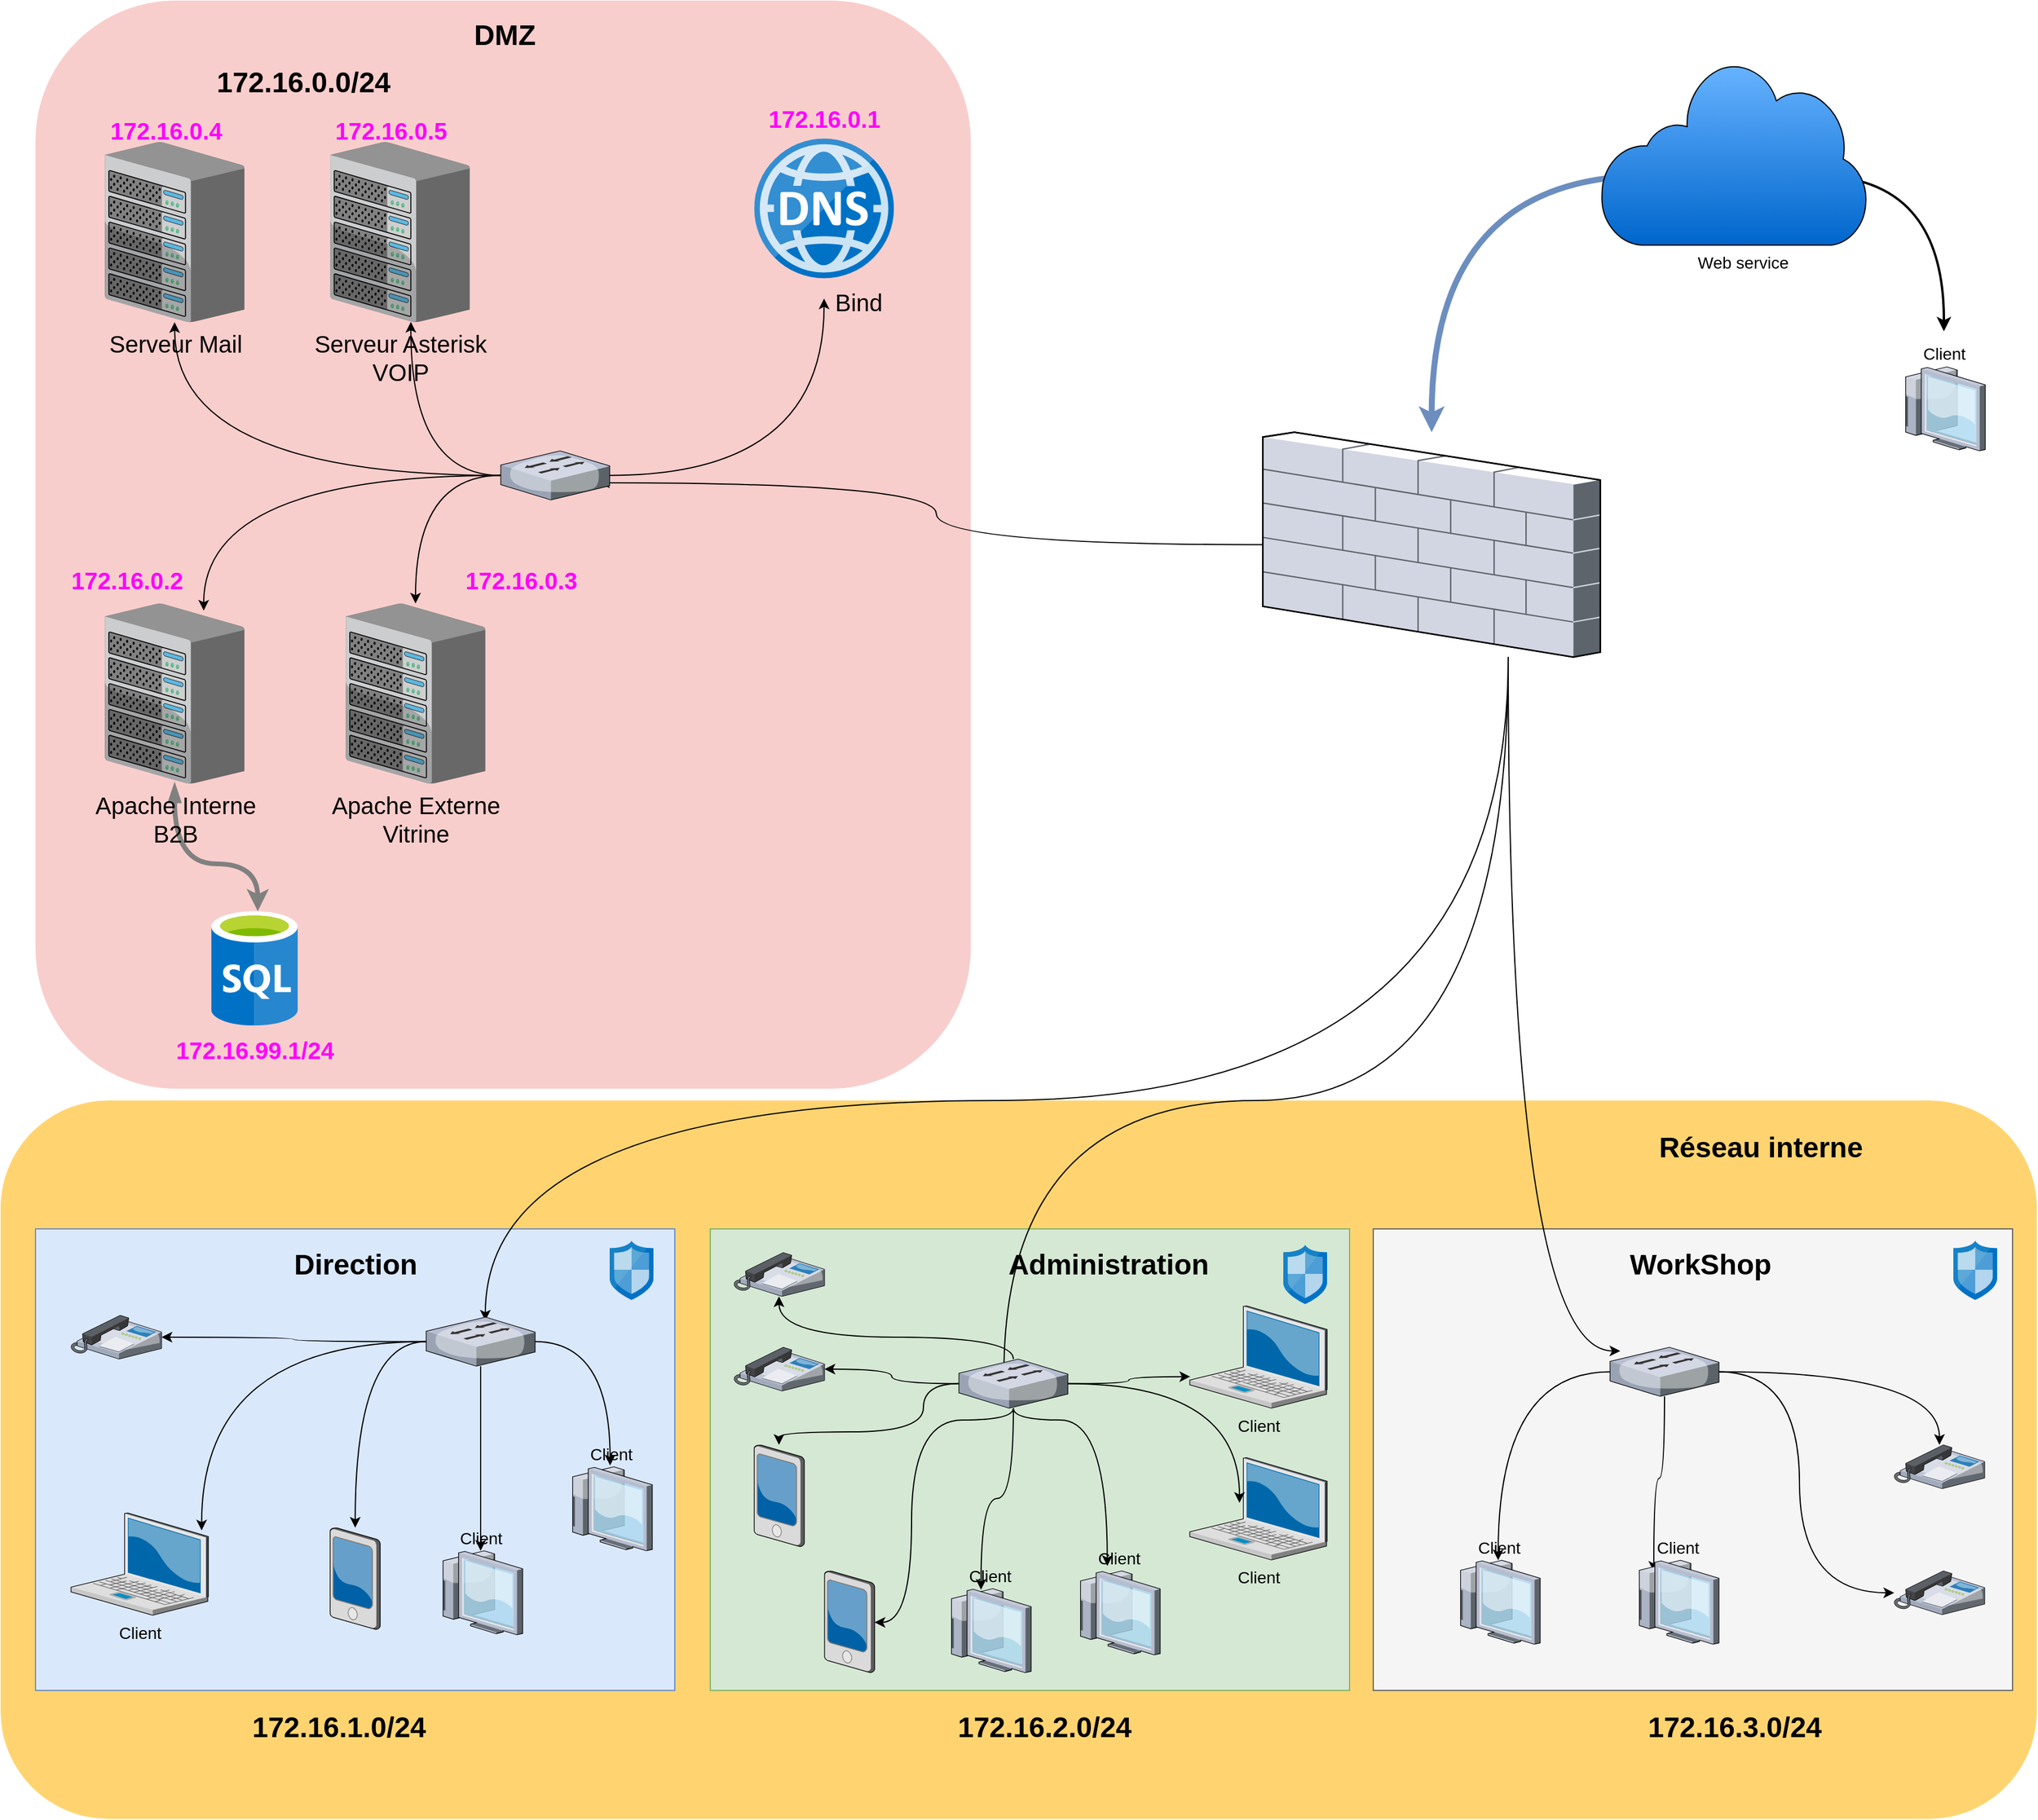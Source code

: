 <mxfile version="12.6.5" type="device"><diagram name="Page-1" id="e3a06f82-3646-2815-327d-82caf3d4e204"><mxGraphModel dx="1106" dy="849" grid="1" gridSize="10" guides="1" tooltips="1" connect="1" arrows="1" fold="1" page="1" pageScale="1.5" pageWidth="1169" pageHeight="826" background="none" math="0" shadow="0"><root><mxCell id="0" style=";html=1;"/><mxCell id="1" style=";html=1;" parent="0"/><mxCell id="6a7d8f32e03d9370-61" value="DMZ&lt;br&gt;" style="whiteSpace=wrap;html=1;fillColor=#f8cecc;fontSize=14;strokeColor=none;verticalAlign=top;noLabel=1;fontColor=none;gradientColor=none;rounded=1;" parent="1" vertex="1"><mxGeometry x="40" y="20.5" width="790" height="919.5" as="geometry"/></mxCell><mxCell id="-P2l_FG2z6qO3UASLtlu-52" style="rounded=0;jumpSize=8;orthogonalLoop=1;jettySize=auto;html=1;entryX=0.527;entryY=0;entryDx=0;entryDy=0;entryPerimeter=0;shadow=0;startArrow=blockThin;startFill=1;strokeWidth=4;fontSize=20;fontColor=none;strokeColor=#808080;edgeStyle=orthogonalEdgeStyle;curved=1;" parent="1" source="-P2l_FG2z6qO3UASLtlu-46" target="6a7d8f32e03d9370-24" edge="1"><mxGeometry relative="1" as="geometry"><Array as="points"><mxPoint x="158" y="750"/><mxPoint x="228" y="750"/></Array></mxGeometry></mxCell><mxCell id="6a7d8f32e03d9370-57" value="Enterprise Networks" style="whiteSpace=wrap;html=1;fillColor=#FFD470;gradientColor=none;fontSize=14;strokeColor=none;verticalAlign=top;noLabel=1;fontColor=none;rounded=1;" parent="1" vertex="1"><mxGeometry x="10.5" y="950" width="1720" height="607" as="geometry"/></mxCell><mxCell id="-P2l_FG2z6qO3UASLtlu-6" value="" style="rounded=0;whiteSpace=wrap;html=1;fillColor=#f5f5f5;strokeColor=#666666;fontColor=#333333;" parent="1" vertex="1"><mxGeometry x="1170" y="1058.5" width="540" height="390" as="geometry"/></mxCell><mxCell id="-P2l_FG2z6qO3UASLtlu-7" value="" style="rounded=0;whiteSpace=wrap;html=1;fillColor=#d5e8d4;strokeColor=#82b366;" parent="1" vertex="1"><mxGeometry x="610" y="1058.5" width="540" height="390" as="geometry"/></mxCell><mxCell id="-P2l_FG2z6qO3UASLtlu-5" value="" style="rounded=0;whiteSpace=wrap;html=1;fillColor=#dae8fc;strokeColor=#6c8ebf;" parent="1" vertex="1"><mxGeometry x="40" y="1058.5" width="540" height="390" as="geometry"/></mxCell><mxCell id="6a7d8f32e03d9370-2" value="Client" style="verticalLabelPosition=bottom;aspect=fixed;html=1;verticalAlign=top;strokeColor=none;shape=mxgraph.citrix.laptop_2;fillColor=#66B2FF;gradientColor=#0066CC;fontSize=14;" parent="1" vertex="1"><mxGeometry x="70.0" y="1298.5" width="116" height="86.5" as="geometry"/></mxCell><mxCell id="6a7d8f32e03d9370-16" value="&lt;font style=&quot;font-size: 20px&quot;&gt;&lt;br style=&quot;font-size: 20px&quot;&gt;&lt;/font&gt;" style="aspect=fixed;html=1;points=[];align=center;image;fontSize=20;image=img/lib/mscae/DNS.svg;fontFamily=Helvetica;fontColor=#000000;fillColor=#66B2FF;gradientColor=#0066CC;" parent="1" vertex="1"><mxGeometry x="647.1" y="120" width="117.99" height="152.31" as="geometry"/></mxCell><mxCell id="-P2l_FG2z6qO3UASLtlu-33" value="" style="edgeStyle=orthogonalEdgeStyle;rounded=0;orthogonalLoop=1;jettySize=auto;html=1;fontColor=none;entryX=0.543;entryY=0.072;entryDx=0;entryDy=0;entryPerimeter=0;curved=1;" parent="1" source="6a7d8f32e03d9370-19" target="-P2l_FG2z6qO3UASLtlu-21" edge="1"><mxGeometry relative="1" as="geometry"><Array as="points"><mxPoint x="1284" y="950"/><mxPoint x="420" y="950"/></Array></mxGeometry></mxCell><mxCell id="-P2l_FG2z6qO3UASLtlu-37" value="" style="edgeStyle=orthogonalEdgeStyle;rounded=0;orthogonalLoop=1;jettySize=auto;html=1;fontColor=none;entryX=0.413;entryY=0.47;entryDx=0;entryDy=0;entryPerimeter=0;curved=1;" parent="1" source="6a7d8f32e03d9370-19" target="-P2l_FG2z6qO3UASLtlu-20" edge="1"><mxGeometry relative="1" as="geometry"><mxPoint x="1383.8" y="690" as="targetPoint"/><Array as="points"><mxPoint x="1284" y="950"/><mxPoint x="858" y="950"/></Array></mxGeometry></mxCell><mxCell id="-P2l_FG2z6qO3UASLtlu-56" style="edgeStyle=orthogonalEdgeStyle;curved=1;rounded=0;jumpSize=8;orthogonalLoop=1;jettySize=auto;html=1;entryX=0.902;entryY=0.651;entryDx=0;entryDy=0;entryPerimeter=0;shadow=0;startArrow=none;startFill=0;strokeColor=#000000;strokeWidth=1;fontSize=20;fontColor=none;" parent="1" source="6a7d8f32e03d9370-19" target="-P2l_FG2z6qO3UASLtlu-45" edge="1"><mxGeometry relative="1" as="geometry"/></mxCell><mxCell id="9FzjiGXkhkbiFYkU8sjT-27" style="edgeStyle=orthogonalEdgeStyle;curved=1;rounded=0;orthogonalLoop=1;jettySize=auto;html=1;entryX=0.094;entryY=0.076;entryDx=0;entryDy=0;entryPerimeter=0;fontSize=20;" parent="1" source="6a7d8f32e03d9370-19" target="6a7d8f32e03d9370-26" edge="1"><mxGeometry relative="1" as="geometry"><Array as="points"><mxPoint x="1284" y="1162"/></Array></mxGeometry></mxCell><mxCell id="6a7d8f32e03d9370-19" value="" style="verticalLabelPosition=bottom;aspect=fixed;html=1;verticalAlign=top;strokeColor=#000000;align=center;outlineConnect=0;shape=mxgraph.citrix.firewall;shadow=0;dashed=0;fontFamily=Helvetica;fontSize=14;fontColor=#000000;fillColor=#66B2FF;gradientColor=#0066CC;" parent="1" vertex="1"><mxGeometry x="1076.75" y="385.25" width="285" height="190" as="geometry"/></mxCell><mxCell id="6a7d8f32e03d9370-24" value="" style="aspect=fixed;html=1;points=[];align=center;image;fontSize=14;image=img/lib/mscae/SQL_Database_generic.svg;fontFamily=Helvetica;fontColor=#000000;strokeColor=#000000;fillColor=#66B2FF;gradientColor=#0066CC;" parent="1" vertex="1"><mxGeometry x="174.5" y="790" width="101" height="96.64" as="geometry"/></mxCell><mxCell id="9FzjiGXkhkbiFYkU8sjT-15" style="edgeStyle=orthogonalEdgeStyle;curved=1;rounded=0;orthogonalLoop=1;jettySize=auto;html=1;" parent="1" source="6a7d8f32e03d9370-26" target="6a7d8f32e03d9370-28" edge="1"><mxGeometry relative="1" as="geometry"/></mxCell><mxCell id="9FzjiGXkhkbiFYkU8sjT-16" style="edgeStyle=orthogonalEdgeStyle;curved=1;rounded=0;orthogonalLoop=1;jettySize=auto;html=1;entryX=0.225;entryY=0.138;entryDx=0;entryDy=0;entryPerimeter=0;" parent="1" source="6a7d8f32e03d9370-26" target="6a7d8f32e03d9370-27" edge="1"><mxGeometry relative="1" as="geometry"/></mxCell><mxCell id="9FzjiGXkhkbiFYkU8sjT-17" style="edgeStyle=orthogonalEdgeStyle;curved=1;rounded=0;orthogonalLoop=1;jettySize=auto;html=1;" parent="1" source="6a7d8f32e03d9370-26" target="-P2l_FG2z6qO3UASLtlu-17" edge="1"><mxGeometry relative="1" as="geometry"/></mxCell><mxCell id="9FzjiGXkhkbiFYkU8sjT-18" style="edgeStyle=orthogonalEdgeStyle;curved=1;rounded=0;orthogonalLoop=1;jettySize=auto;html=1;" parent="1" source="6a7d8f32e03d9370-26" target="-P2l_FG2z6qO3UASLtlu-16" edge="1"><mxGeometry relative="1" as="geometry"><Array as="points"><mxPoint x="1530" y="1179"/><mxPoint x="1530" y="1366"/></Array></mxGeometry></mxCell><mxCell id="6a7d8f32e03d9370-26" value="" style="verticalLabelPosition=bottom;aspect=fixed;html=1;verticalAlign=top;strokeColor=none;shape=mxgraph.citrix.switch;fillColor=#66B2FF;gradientColor=#0066CC;fontSize=14;" parent="1" vertex="1"><mxGeometry x="1370" y="1158.5" width="92" height="41.5" as="geometry"/></mxCell><mxCell id="6a7d8f32e03d9370-27" value="Client" style="verticalLabelPosition=top;aspect=fixed;html=1;verticalAlign=bottom;strokeColor=none;shape=mxgraph.citrix.thin_client;fillColor=#66B2FF;gradientColor=#0066CC;fontSize=14;labelPosition=center;align=center;" parent="1" vertex="1"><mxGeometry x="1391" y="1338.5" width="71" height="71" as="geometry"/></mxCell><mxCell id="6a7d8f32e03d9370-28" value="Client" style="verticalLabelPosition=top;aspect=fixed;html=1;verticalAlign=bottom;strokeColor=none;shape=mxgraph.citrix.thin_client;fillColor=#66B2FF;gradientColor=#0066CC;fontSize=14;labelPosition=center;align=center;" parent="1" vertex="1"><mxGeometry x="1240" y="1338.5" width="71" height="71" as="geometry"/></mxCell><mxCell id="-P2l_FG2z6qO3UASLtlu-41" value="" style="edgeStyle=orthogonalEdgeStyle;rounded=0;orthogonalLoop=1;jettySize=auto;html=1;fontColor=none;spacing=4;jumpSize=8;strokeWidth=5;fillColor=#dae8fc;strokeColor=#6c8ebf;shadow=0;curved=1;startArrow=blockThin;startFill=1;" parent="1" source="6a7d8f32e03d9370-30" target="6a7d8f32e03d9370-19" edge="1"><mxGeometry relative="1" as="geometry"><mxPoint x="1481.5" y="307.14" as="targetPoint"/></mxGeometry></mxCell><mxCell id="-P2l_FG2z6qO3UASLtlu-42" style="edgeStyle=orthogonalEdgeStyle;curved=1;rounded=0;jumpSize=8;orthogonalLoop=1;jettySize=auto;html=1;shadow=0;startArrow=none;startFill=0;strokeWidth=2;fontColor=none;" parent="1" source="6a7d8f32e03d9370-30" edge="1"><mxGeometry relative="1" as="geometry"><mxPoint x="1652" y="300" as="targetPoint"/></mxGeometry></mxCell><mxCell id="6a7d8f32e03d9370-30" value="Web service" style="verticalLabelPosition=bottom;aspect=fixed;html=1;verticalAlign=top;strokeColor=none;shape=mxgraph.citrix.web_service;fillColor=#66B2FF;gradientColor=#0066CC;fontSize=14;" parent="1" vertex="1"><mxGeometry x="1420" y="110" width="123" height="117.14" as="geometry"/></mxCell><mxCell id="-P2l_FG2z6qO3UASLtlu-8" value="Client" style="verticalLabelPosition=top;aspect=fixed;html=1;verticalAlign=bottom;strokeColor=none;shape=mxgraph.citrix.thin_client;fillColor=#66B2FF;gradientColor=#0066CC;fontSize=14;labelPosition=center;align=center;" parent="1" vertex="1"><mxGeometry x="380.5" y="1330.5" width="71" height="71" as="geometry"/></mxCell><mxCell id="-P2l_FG2z6qO3UASLtlu-9" value="Client" style="verticalLabelPosition=top;aspect=fixed;html=1;verticalAlign=bottom;strokeColor=none;shape=mxgraph.citrix.thin_client;fillColor=#66B2FF;gradientColor=#0066CC;fontSize=14;labelPosition=center;align=center;" parent="1" vertex="1"><mxGeometry x="919" y="1347.5" width="71" height="71" as="geometry"/></mxCell><mxCell id="-P2l_FG2z6qO3UASLtlu-10" value="Client" style="verticalLabelPosition=top;aspect=fixed;html=1;verticalAlign=bottom;strokeColor=none;shape=mxgraph.citrix.thin_client;fillColor=#66B2FF;gradientColor=#0066CC;fontSize=14;labelPosition=center;align=center;" parent="1" vertex="1"><mxGeometry x="810" y="1362.5" width="71" height="71" as="geometry"/></mxCell><mxCell id="-P2l_FG2z6qO3UASLtlu-11" value="" style="verticalLabelPosition=bottom;aspect=fixed;html=1;verticalAlign=top;strokeColor=none;align=center;outlineConnect=0;shape=mxgraph.citrix.pda;" parent="1" vertex="1"><mxGeometry x="288.85" y="1311" width="42.3" height="86" as="geometry"/></mxCell><mxCell id="-P2l_FG2z6qO3UASLtlu-12" value="" style="verticalLabelPosition=bottom;aspect=fixed;html=1;verticalAlign=top;strokeColor=none;align=center;outlineConnect=0;shape=mxgraph.citrix.pda;" parent="1" vertex="1"><mxGeometry x="647.1" y="1241" width="42.3" height="86" as="geometry"/></mxCell><mxCell id="-P2l_FG2z6qO3UASLtlu-13" value="" style="verticalLabelPosition=bottom;aspect=fixed;html=1;verticalAlign=top;strokeColor=none;align=center;outlineConnect=0;shape=mxgraph.citrix.pda;" parent="1" vertex="1"><mxGeometry x="706.5" y="1347.5" width="42.3" height="86" as="geometry"/></mxCell><mxCell id="-P2l_FG2z6qO3UASLtlu-14" value="Client" style="verticalLabelPosition=bottom;aspect=fixed;html=1;verticalAlign=top;strokeColor=none;shape=mxgraph.citrix.laptop_2;fillColor=#66B2FF;gradientColor=#0066CC;fontSize=14;" parent="1" vertex="1"><mxGeometry x="1015" y="1123.5" width="116" height="86.5" as="geometry"/></mxCell><mxCell id="-P2l_FG2z6qO3UASLtlu-15" value="Client" style="verticalLabelPosition=bottom;aspect=fixed;html=1;verticalAlign=top;strokeColor=none;shape=mxgraph.citrix.laptop_2;fillColor=#66B2FF;gradientColor=#0066CC;fontSize=14;" parent="1" vertex="1"><mxGeometry x="1015" y="1251.75" width="116" height="86.5" as="geometry"/></mxCell><mxCell id="-P2l_FG2z6qO3UASLtlu-16" value="" style="verticalLabelPosition=bottom;aspect=fixed;html=1;verticalAlign=top;strokeColor=none;align=center;outlineConnect=0;shape=mxgraph.citrix.ip_phone;" parent="1" vertex="1"><mxGeometry x="1610" y="1347.5" width="76.5" height="37" as="geometry"/></mxCell><mxCell id="-P2l_FG2z6qO3UASLtlu-17" value="" style="verticalLabelPosition=bottom;aspect=fixed;html=1;verticalAlign=top;strokeColor=none;align=center;outlineConnect=0;shape=mxgraph.citrix.ip_phone;" parent="1" vertex="1"><mxGeometry x="1610" y="1241" width="76.5" height="37" as="geometry"/></mxCell><mxCell id="-P2l_FG2z6qO3UASLtlu-18" value="" style="verticalLabelPosition=bottom;aspect=fixed;html=1;verticalAlign=top;strokeColor=none;align=center;outlineConnect=0;shape=mxgraph.citrix.ip_phone;" parent="1" vertex="1"><mxGeometry x="630" y="1158.5" width="76.5" height="37" as="geometry"/></mxCell><mxCell id="-P2l_FG2z6qO3UASLtlu-19" value="" style="verticalLabelPosition=bottom;aspect=fixed;html=1;verticalAlign=top;strokeColor=none;align=center;outlineConnect=0;shape=mxgraph.citrix.ip_phone;" parent="1" vertex="1"><mxGeometry x="630" y="1078.5" width="76.5" height="37" as="geometry"/></mxCell><mxCell id="9FzjiGXkhkbiFYkU8sjT-7" style="edgeStyle=orthogonalEdgeStyle;curved=1;rounded=0;orthogonalLoop=1;jettySize=auto;html=1;" parent="1" source="-P2l_FG2z6qO3UASLtlu-20" target="-P2l_FG2z6qO3UASLtlu-19" edge="1"><mxGeometry relative="1" as="geometry"><Array as="points"><mxPoint x="866" y="1150"/><mxPoint x="668" y="1150"/></Array></mxGeometry></mxCell><mxCell id="9FzjiGXkhkbiFYkU8sjT-8" style="edgeStyle=orthogonalEdgeStyle;curved=1;rounded=0;orthogonalLoop=1;jettySize=auto;html=1;" parent="1" source="-P2l_FG2z6qO3UASLtlu-20" target="-P2l_FG2z6qO3UASLtlu-18" edge="1"><mxGeometry relative="1" as="geometry"/></mxCell><mxCell id="9FzjiGXkhkbiFYkU8sjT-9" style="edgeStyle=orthogonalEdgeStyle;curved=1;rounded=0;orthogonalLoop=1;jettySize=auto;html=1;" parent="1" source="-P2l_FG2z6qO3UASLtlu-20" target="-P2l_FG2z6qO3UASLtlu-12" edge="1"><mxGeometry relative="1" as="geometry"><Array as="points"><mxPoint x="790" y="1189"/><mxPoint x="790" y="1230"/><mxPoint x="668" y="1230"/></Array></mxGeometry></mxCell><mxCell id="9FzjiGXkhkbiFYkU8sjT-10" style="edgeStyle=orthogonalEdgeStyle;curved=1;rounded=0;orthogonalLoop=1;jettySize=auto;html=1;" parent="1" source="-P2l_FG2z6qO3UASLtlu-20" target="-P2l_FG2z6qO3UASLtlu-13" edge="1"><mxGeometry relative="1" as="geometry"><Array as="points"><mxPoint x="866" y="1220"/><mxPoint x="780" y="1220"/><mxPoint x="780" y="1391"/></Array></mxGeometry></mxCell><mxCell id="9FzjiGXkhkbiFYkU8sjT-11" style="edgeStyle=orthogonalEdgeStyle;curved=1;rounded=0;orthogonalLoop=1;jettySize=auto;html=1;entryX=0.404;entryY=0.012;entryDx=0;entryDy=0;entryPerimeter=0;" parent="1" source="-P2l_FG2z6qO3UASLtlu-20" target="-P2l_FG2z6qO3UASLtlu-10" edge="1"><mxGeometry relative="1" as="geometry"/></mxCell><mxCell id="9FzjiGXkhkbiFYkU8sjT-12" style="edgeStyle=orthogonalEdgeStyle;curved=1;rounded=0;orthogonalLoop=1;jettySize=auto;html=1;entryX=0.371;entryY=-0.059;entryDx=0;entryDy=0;entryPerimeter=0;" parent="1" source="-P2l_FG2z6qO3UASLtlu-20" target="-P2l_FG2z6qO3UASLtlu-9" edge="1"><mxGeometry relative="1" as="geometry"><Array as="points"><mxPoint x="866" y="1220"/><mxPoint x="945" y="1220"/></Array></mxGeometry></mxCell><mxCell id="9FzjiGXkhkbiFYkU8sjT-13" style="edgeStyle=orthogonalEdgeStyle;curved=1;rounded=0;orthogonalLoop=1;jettySize=auto;html=1;entryX=0.003;entryY=0.692;entryDx=0;entryDy=0;entryPerimeter=0;" parent="1" source="-P2l_FG2z6qO3UASLtlu-20" target="-P2l_FG2z6qO3UASLtlu-14" edge="1"><mxGeometry relative="1" as="geometry"/></mxCell><mxCell id="9FzjiGXkhkbiFYkU8sjT-14" style="edgeStyle=orthogonalEdgeStyle;curved=1;rounded=0;orthogonalLoop=1;jettySize=auto;html=1;entryX=0.362;entryY=0.442;entryDx=0;entryDy=0;entryPerimeter=0;" parent="1" source="-P2l_FG2z6qO3UASLtlu-20" target="-P2l_FG2z6qO3UASLtlu-15" edge="1"><mxGeometry relative="1" as="geometry"/></mxCell><mxCell id="-P2l_FG2z6qO3UASLtlu-20" value="" style="verticalLabelPosition=bottom;aspect=fixed;html=1;verticalAlign=top;strokeColor=none;shape=mxgraph.citrix.switch;fillColor=#66B2FF;gradientColor=#0066CC;fontSize=14;" parent="1" vertex="1"><mxGeometry x="820" y="1168.5" width="92" height="41.5" as="geometry"/></mxCell><mxCell id="9FzjiGXkhkbiFYkU8sjT-2" style="edgeStyle=orthogonalEdgeStyle;curved=1;rounded=0;orthogonalLoop=1;jettySize=auto;html=1;entryX=0.951;entryY=0.171;entryDx=0;entryDy=0;entryPerimeter=0;" parent="1" source="-P2l_FG2z6qO3UASLtlu-21" target="6a7d8f32e03d9370-2" edge="1"><mxGeometry relative="1" as="geometry"/></mxCell><mxCell id="9FzjiGXkhkbiFYkU8sjT-3" style="edgeStyle=orthogonalEdgeStyle;curved=1;rounded=0;orthogonalLoop=1;jettySize=auto;html=1;" parent="1" source="-P2l_FG2z6qO3UASLtlu-21" target="-P2l_FG2z6qO3UASLtlu-22" edge="1"><mxGeometry relative="1" as="geometry"/></mxCell><mxCell id="9FzjiGXkhkbiFYkU8sjT-4" style="edgeStyle=orthogonalEdgeStyle;curved=1;rounded=0;orthogonalLoop=1;jettySize=auto;html=1;" parent="1" source="-P2l_FG2z6qO3UASLtlu-21" target="-P2l_FG2z6qO3UASLtlu-11" edge="1"><mxGeometry relative="1" as="geometry"/></mxCell><mxCell id="9FzjiGXkhkbiFYkU8sjT-5" style="edgeStyle=orthogonalEdgeStyle;curved=1;rounded=0;orthogonalLoop=1;jettySize=auto;html=1;" parent="1" source="-P2l_FG2z6qO3UASLtlu-21" target="-P2l_FG2z6qO3UASLtlu-8" edge="1"><mxGeometry relative="1" as="geometry"/></mxCell><mxCell id="9FzjiGXkhkbiFYkU8sjT-6" style="edgeStyle=orthogonalEdgeStyle;curved=1;rounded=0;orthogonalLoop=1;jettySize=auto;html=1;entryX=0.498;entryY=-0.016;entryDx=0;entryDy=0;entryPerimeter=0;" parent="1" source="-P2l_FG2z6qO3UASLtlu-21" target="-P2l_FG2z6qO3UASLtlu-23" edge="1"><mxGeometry relative="1" as="geometry"/></mxCell><mxCell id="-P2l_FG2z6qO3UASLtlu-21" value="" style="verticalLabelPosition=bottom;aspect=fixed;html=1;verticalAlign=top;strokeColor=none;shape=mxgraph.citrix.switch;fillColor=#66B2FF;gradientColor=#0066CC;fontSize=14;" parent="1" vertex="1"><mxGeometry x="370" y="1133" width="92" height="41.5" as="geometry"/></mxCell><mxCell id="-P2l_FG2z6qO3UASLtlu-22" value="" style="verticalLabelPosition=bottom;aspect=fixed;html=1;verticalAlign=top;strokeColor=none;align=center;outlineConnect=0;shape=mxgraph.citrix.ip_phone;" parent="1" vertex="1"><mxGeometry x="70.0" y="1131.5" width="76.5" height="37" as="geometry"/></mxCell><mxCell id="-P2l_FG2z6qO3UASLtlu-23" value="Client" style="verticalLabelPosition=top;aspect=fixed;html=1;verticalAlign=bottom;strokeColor=none;shape=mxgraph.citrix.thin_client;fillColor=#66B2FF;gradientColor=#0066CC;fontSize=14;labelPosition=center;align=center;" parent="1" vertex="1"><mxGeometry x="490" y="1259.5" width="71" height="71" as="geometry"/></mxCell><mxCell id="-P2l_FG2z6qO3UASLtlu-24" value="Direction" style="text;strokeColor=none;fillColor=none;html=1;fontSize=24;fontStyle=1;verticalAlign=middle;align=center;" parent="1" vertex="1"><mxGeometry x="124.5" y="1068.5" width="371" height="40" as="geometry"/></mxCell><mxCell id="-P2l_FG2z6qO3UASLtlu-25" value="Administration" style="text;strokeColor=none;fillColor=none;html=1;fontSize=24;fontStyle=1;verticalAlign=middle;align=center;" parent="1" vertex="1"><mxGeometry x="760" y="1068.5" width="371" height="40" as="geometry"/></mxCell><mxCell id="-P2l_FG2z6qO3UASLtlu-26" value="WorkShop" style="text;strokeColor=none;fillColor=none;html=1;fontSize=24;fontStyle=1;verticalAlign=middle;align=center;" parent="1" vertex="1"><mxGeometry x="1260" y="1068.5" width="371" height="40" as="geometry"/></mxCell><mxCell id="-P2l_FG2z6qO3UASLtlu-27" value="Réseau interne" style="text;strokeColor=none;fillColor=none;html=1;fontSize=24;fontStyle=1;verticalAlign=middle;align=center;rounded=0;" parent="1" vertex="1"><mxGeometry x="1311" y="970" width="371" height="40" as="geometry"/></mxCell><mxCell id="-P2l_FG2z6qO3UASLtlu-28" value="DMZ" style="text;strokeColor=none;fillColor=none;html=1;fontSize=24;fontStyle=1;verticalAlign=middle;align=center;" parent="1" vertex="1"><mxGeometry x="250" y="30" width="371" height="40" as="geometry"/></mxCell><mxCell id="-P2l_FG2z6qO3UASLtlu-29" value="Client" style="verticalLabelPosition=top;aspect=fixed;html=1;verticalAlign=bottom;strokeColor=none;shape=mxgraph.citrix.thin_client;fillColor=#66B2FF;gradientColor=#0066CC;fontSize=14;labelPosition=center;align=center;" parent="1" vertex="1"><mxGeometry x="1616" y="330" width="71" height="71" as="geometry"/></mxCell><mxCell id="-P2l_FG2z6qO3UASLtlu-53" style="edgeStyle=orthogonalEdgeStyle;rounded=0;jumpSize=8;orthogonalLoop=1;jettySize=auto;html=1;entryX=0.708;entryY=0.039;entryDx=0;entryDy=0;entryPerimeter=0;shadow=0;startArrow=none;startFill=0;strokeColor=#000000;strokeWidth=1;fontSize=20;fontColor=none;curved=1;" parent="1" source="-P2l_FG2z6qO3UASLtlu-45" target="-P2l_FG2z6qO3UASLtlu-46" edge="1"><mxGeometry relative="1" as="geometry"/></mxCell><mxCell id="-P2l_FG2z6qO3UASLtlu-54" style="edgeStyle=orthogonalEdgeStyle;curved=1;rounded=0;jumpSize=8;orthogonalLoop=1;jettySize=auto;html=1;shadow=0;startArrow=none;startFill=0;strokeColor=#000000;strokeWidth=1;fontSize=20;fontColor=none;" parent="1" source="-P2l_FG2z6qO3UASLtlu-45" target="-P2l_FG2z6qO3UASLtlu-47" edge="1"><mxGeometry relative="1" as="geometry"/></mxCell><mxCell id="P1nsu8QBHk6okwTYC42f-3" style="edgeStyle=orthogonalEdgeStyle;rounded=0;orthogonalLoop=1;jettySize=auto;html=1;entryX=0.578;entryY=0.998;entryDx=0;entryDy=0;entryPerimeter=0;curved=1;" edge="1" parent="1" source="-P2l_FG2z6qO3UASLtlu-45" target="P1nsu8QBHk6okwTYC42f-1"><mxGeometry relative="1" as="geometry"/></mxCell><mxCell id="P1nsu8QBHk6okwTYC42f-4" style="edgeStyle=orthogonalEdgeStyle;curved=1;rounded=0;orthogonalLoop=1;jettySize=auto;html=1;" edge="1" parent="1" source="-P2l_FG2z6qO3UASLtlu-45" target="nHSpxQ4mvppiifQmee5t-2"><mxGeometry relative="1" as="geometry"/></mxCell><mxCell id="P1nsu8QBHk6okwTYC42f-5" style="edgeStyle=orthogonalEdgeStyle;curved=1;rounded=0;orthogonalLoop=1;jettySize=auto;html=1;" edge="1" parent="1" source="-P2l_FG2z6qO3UASLtlu-45" target="6a7d8f32e03d9370-16"><mxGeometry relative="1" as="geometry"/></mxCell><mxCell id="-P2l_FG2z6qO3UASLtlu-45" value="" style="verticalLabelPosition=bottom;aspect=fixed;html=1;verticalAlign=top;strokeColor=none;shape=mxgraph.citrix.switch;fillColor=#66B2FF;gradientColor=#0066CC;fontSize=14;" parent="1" vertex="1"><mxGeometry x="433" y="401" width="92" height="41.5" as="geometry"/></mxCell><mxCell id="-P2l_FG2z6qO3UASLtlu-46" value="Apache Interne&lt;br&gt;B2B" style="verticalLabelPosition=bottom;aspect=fixed;html=1;verticalAlign=top;strokeColor=none;shape=mxgraph.citrix.chassis;fillColor=#66B2FF;gradientColor=#0066CC;fontSize=20;" parent="1" vertex="1"><mxGeometry x="98.51" y="530" width="117.99" height="152.31" as="geometry"/></mxCell><mxCell id="-P2l_FG2z6qO3UASLtlu-47" value="Apache Externe&lt;br&gt;Vitrine" style="verticalLabelPosition=bottom;aspect=fixed;html=1;verticalAlign=top;strokeColor=none;shape=mxgraph.citrix.chassis;fillColor=#66B2FF;gradientColor=#0066CC;fontSize=20;" parent="1" vertex="1"><mxGeometry x="302.01" y="530" width="117.99" height="152.31" as="geometry"/></mxCell><mxCell id="9FzjiGXkhkbiFYkU8sjT-26" value="Bind" style="text;html=1;align=center;verticalAlign=middle;resizable=0;points=[];autosize=1;fontSize=20;" parent="1" vertex="1"><mxGeometry x="705.09" y="260" width="60" height="30" as="geometry"/></mxCell><mxCell id="9FzjiGXkhkbiFYkU8sjT-29" value="" style="aspect=fixed;html=1;points=[];align=center;image;fontSize=12;image=img/lib/mscae/Network_Security_Groups_Classic.svg;rounded=1;gradientColor=none;" parent="1" vertex="1"><mxGeometry x="525" y="1068.5" width="37" height="50" as="geometry"/></mxCell><mxCell id="9FzjiGXkhkbiFYkU8sjT-30" value="" style="aspect=fixed;html=1;points=[];align=center;image;fontSize=12;image=img/lib/mscae/Network_Security_Groups_Classic.svg;rounded=1;gradientColor=none;" parent="1" vertex="1"><mxGeometry x="1094" y="1072" width="37" height="50" as="geometry"/></mxCell><mxCell id="9FzjiGXkhkbiFYkU8sjT-31" value="" style="aspect=fixed;html=1;points=[];align=center;image;fontSize=12;image=img/lib/mscae/Network_Security_Groups_Classic.svg;rounded=1;gradientColor=none;" parent="1" vertex="1"><mxGeometry x="1660" y="1068.5" width="37" height="50" as="geometry"/></mxCell><mxCell id="2cZaKLrL7pcr_-jno3ke-2" value="172.16.0.0/24" style="text;strokeColor=none;fillColor=none;html=1;fontSize=24;fontStyle=1;verticalAlign=middle;align=center;" parent="1" vertex="1"><mxGeometry x="80.5" y="70" width="371" height="40" as="geometry"/></mxCell><mxCell id="2cZaKLrL7pcr_-jno3ke-3" value="172.16.1.0/24" style="text;strokeColor=none;fillColor=none;html=1;fontSize=24;fontStyle=1;verticalAlign=middle;align=center;" parent="1" vertex="1"><mxGeometry x="110" y="1460" width="371" height="40" as="geometry"/></mxCell><mxCell id="2cZaKLrL7pcr_-jno3ke-4" value="172.16.2.0/24" style="text;strokeColor=none;fillColor=none;html=1;fontSize=24;fontStyle=1;verticalAlign=middle;align=center;" parent="1" vertex="1"><mxGeometry x="706.5" y="1460" width="371" height="40" as="geometry"/></mxCell><mxCell id="2cZaKLrL7pcr_-jno3ke-5" value="172.16.3.0/24" style="text;strokeColor=none;fillColor=none;html=1;fontSize=24;fontStyle=1;verticalAlign=middle;align=center;" parent="1" vertex="1"><mxGeometry x="1289" y="1460" width="371" height="40" as="geometry"/></mxCell><mxCell id="2cZaKLrL7pcr_-jno3ke-7" value="172.16.0.1" style="text;strokeColor=none;fillColor=none;html=1;fontSize=20;fontStyle=1;verticalAlign=middle;align=center;fontColor=#FF00FF;" parent="1" vertex="1"><mxGeometry x="606.09" y="100" width="200" height="40" as="geometry"/></mxCell><mxCell id="2cZaKLrL7pcr_-jno3ke-8" value="172.16.0.2" style="text;strokeColor=none;fillColor=none;html=1;fontSize=20;fontStyle=1;verticalAlign=middle;align=center;fontColor=#FF00FF;" parent="1" vertex="1"><mxGeometry x="16.5" y="490" width="200" height="40" as="geometry"/></mxCell><mxCell id="2cZaKLrL7pcr_-jno3ke-9" value="172.16.0.3" style="text;strokeColor=none;fillColor=none;html=1;fontSize=20;fontStyle=1;verticalAlign=middle;align=center;fontColor=#FF00FF;" parent="1" vertex="1"><mxGeometry x="350" y="490" width="200" height="40" as="geometry"/></mxCell><mxCell id="nHSpxQ4mvppiifQmee5t-1" value="" style="pointerEvents=1;shadow=0;dashed=0;html=1;strokeColor=#000000;labelPosition=center;verticalLabelPosition=bottom;verticalAlign=top;align=center;fillColor=#66B2FF;shape=mxgraph.mscae.enterprise.internet;fontFamily=Helvetica;fontSize=14;fontColor=#000000;gradientColor=#0066CC;" parent="1" vertex="1"><mxGeometry x="1361.75" y="71.64" width="225.5" height="155.5" as="geometry"/></mxCell><mxCell id="nHSpxQ4mvppiifQmee5t-2" value="Serveur Mail" style="verticalLabelPosition=bottom;aspect=fixed;html=1;verticalAlign=top;strokeColor=none;shape=mxgraph.citrix.chassis;fillColor=#66B2FF;gradientColor=#0066CC;fontSize=20;" parent="1" vertex="1"><mxGeometry x="98.51" y="140" width="117.99" height="152.31" as="geometry"/></mxCell><mxCell id="nHSpxQ4mvppiifQmee5t-4" value="172.16.0.4" style="text;strokeColor=none;fillColor=none;html=1;fontSize=20;fontStyle=1;verticalAlign=middle;align=center;fontColor=#FF00FF;" parent="1" vertex="1"><mxGeometry x="50" y="110" width="200" height="40" as="geometry"/></mxCell><mxCell id="QRqpPigRT1eytg0GaLgm-1" value="172.16.99.1/24" style="text;strokeColor=none;fillColor=none;html=1;fontSize=20;fontStyle=1;verticalAlign=middle;align=center;fontColor=#FF00FF;" parent="1" vertex="1"><mxGeometry x="125" y="886.64" width="200" height="40" as="geometry"/></mxCell><mxCell id="P1nsu8QBHk6okwTYC42f-1" value="Serveur Asterisk&lt;br&gt;VOIP" style="verticalLabelPosition=bottom;aspect=fixed;html=1;verticalAlign=top;strokeColor=none;shape=mxgraph.citrix.chassis;fillColor=#66B2FF;gradientColor=#0066CC;fontSize=20;" vertex="1" parent="1"><mxGeometry x="288.85" y="140" width="117.99" height="152.31" as="geometry"/></mxCell><mxCell id="P1nsu8QBHk6okwTYC42f-2" value="172.16.0.5" style="text;strokeColor=none;fillColor=none;html=1;fontSize=20;fontStyle=1;verticalAlign=middle;align=center;fontColor=#FF00FF;" vertex="1" parent="1"><mxGeometry x="240" y="110" width="200" height="40" as="geometry"/></mxCell></root></mxGraphModel></diagram></mxfile>